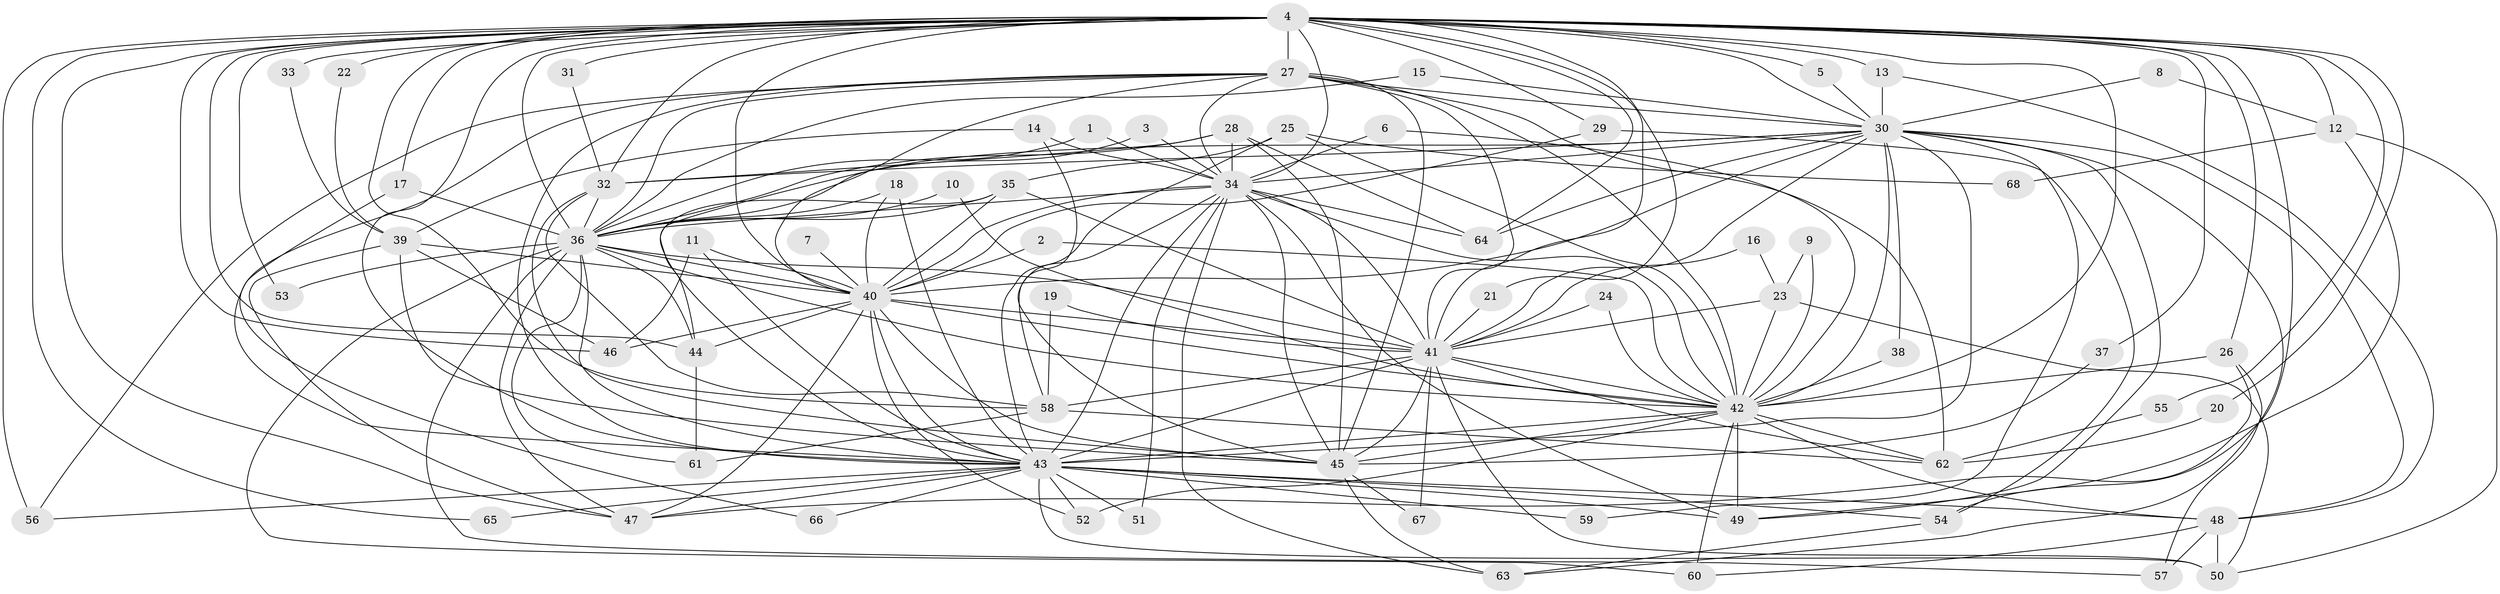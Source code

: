 // original degree distribution, {24: 0.02962962962962963, 28: 0.014814814814814815, 16: 0.007407407407407408, 27: 0.007407407407407408, 22: 0.014814814814814815, 2: 0.562962962962963, 5: 0.05925925925925926, 4: 0.08888888888888889, 10: 0.007407407407407408, 3: 0.17037037037037037, 6: 0.022222222222222223, 7: 0.014814814814814815}
// Generated by graph-tools (version 1.1) at 2025/25/03/09/25 03:25:37]
// undirected, 68 vertices, 194 edges
graph export_dot {
graph [start="1"]
  node [color=gray90,style=filled];
  1;
  2;
  3;
  4;
  5;
  6;
  7;
  8;
  9;
  10;
  11;
  12;
  13;
  14;
  15;
  16;
  17;
  18;
  19;
  20;
  21;
  22;
  23;
  24;
  25;
  26;
  27;
  28;
  29;
  30;
  31;
  32;
  33;
  34;
  35;
  36;
  37;
  38;
  39;
  40;
  41;
  42;
  43;
  44;
  45;
  46;
  47;
  48;
  49;
  50;
  51;
  52;
  53;
  54;
  55;
  56;
  57;
  58;
  59;
  60;
  61;
  62;
  63;
  64;
  65;
  66;
  67;
  68;
  1 -- 34 [weight=1.0];
  1 -- 36 [weight=1.0];
  2 -- 40 [weight=1.0];
  2 -- 42 [weight=1.0];
  3 -- 34 [weight=1.0];
  3 -- 43 [weight=1.0];
  4 -- 5 [weight=1.0];
  4 -- 12 [weight=1.0];
  4 -- 13 [weight=1.0];
  4 -- 17 [weight=1.0];
  4 -- 20 [weight=1.0];
  4 -- 21 [weight=1.0];
  4 -- 22 [weight=1.0];
  4 -- 26 [weight=1.0];
  4 -- 27 [weight=3.0];
  4 -- 29 [weight=2.0];
  4 -- 30 [weight=2.0];
  4 -- 31 [weight=1.0];
  4 -- 32 [weight=1.0];
  4 -- 33 [weight=1.0];
  4 -- 34 [weight=2.0];
  4 -- 36 [weight=2.0];
  4 -- 37 [weight=1.0];
  4 -- 40 [weight=3.0];
  4 -- 41 [weight=2.0];
  4 -- 42 [weight=4.0];
  4 -- 43 [weight=2.0];
  4 -- 44 [weight=2.0];
  4 -- 46 [weight=1.0];
  4 -- 47 [weight=1.0];
  4 -- 53 [weight=1.0];
  4 -- 54 [weight=1.0];
  4 -- 55 [weight=1.0];
  4 -- 56 [weight=1.0];
  4 -- 58 [weight=1.0];
  4 -- 64 [weight=1.0];
  4 -- 65 [weight=1.0];
  5 -- 30 [weight=1.0];
  6 -- 34 [weight=1.0];
  6 -- 42 [weight=1.0];
  7 -- 40 [weight=1.0];
  8 -- 12 [weight=1.0];
  8 -- 30 [weight=1.0];
  9 -- 23 [weight=1.0];
  9 -- 42 [weight=1.0];
  10 -- 36 [weight=1.0];
  10 -- 42 [weight=1.0];
  11 -- 40 [weight=1.0];
  11 -- 43 [weight=1.0];
  11 -- 46 [weight=1.0];
  12 -- 49 [weight=1.0];
  12 -- 50 [weight=1.0];
  12 -- 68 [weight=1.0];
  13 -- 30 [weight=1.0];
  13 -- 48 [weight=1.0];
  14 -- 34 [weight=1.0];
  14 -- 39 [weight=1.0];
  14 -- 45 [weight=1.0];
  15 -- 30 [weight=1.0];
  15 -- 36 [weight=1.0];
  16 -- 23 [weight=1.0];
  16 -- 41 [weight=1.0];
  17 -- 36 [weight=1.0];
  17 -- 43 [weight=1.0];
  18 -- 36 [weight=1.0];
  18 -- 40 [weight=1.0];
  18 -- 43 [weight=1.0];
  19 -- 41 [weight=1.0];
  19 -- 58 [weight=1.0];
  20 -- 62 [weight=1.0];
  21 -- 41 [weight=1.0];
  22 -- 39 [weight=1.0];
  23 -- 41 [weight=1.0];
  23 -- 42 [weight=1.0];
  23 -- 50 [weight=1.0];
  24 -- 41 [weight=1.0];
  24 -- 42 [weight=1.0];
  25 -- 35 [weight=1.0];
  25 -- 42 [weight=1.0];
  25 -- 43 [weight=1.0];
  25 -- 68 [weight=1.0];
  26 -- 42 [weight=1.0];
  26 -- 47 [weight=1.0];
  26 -- 57 [weight=1.0];
  27 -- 30 [weight=1.0];
  27 -- 34 [weight=1.0];
  27 -- 36 [weight=1.0];
  27 -- 40 [weight=2.0];
  27 -- 41 [weight=2.0];
  27 -- 42 [weight=1.0];
  27 -- 43 [weight=1.0];
  27 -- 45 [weight=1.0];
  27 -- 56 [weight=1.0];
  27 -- 62 [weight=1.0];
  27 -- 66 [weight=1.0];
  28 -- 32 [weight=1.0];
  28 -- 34 [weight=1.0];
  28 -- 36 [weight=1.0];
  28 -- 45 [weight=1.0];
  28 -- 64 [weight=1.0];
  29 -- 40 [weight=1.0];
  29 -- 54 [weight=1.0];
  30 -- 32 [weight=1.0];
  30 -- 34 [weight=1.0];
  30 -- 36 [weight=1.0];
  30 -- 38 [weight=1.0];
  30 -- 40 [weight=1.0];
  30 -- 41 [weight=1.0];
  30 -- 42 [weight=1.0];
  30 -- 43 [weight=5.0];
  30 -- 48 [weight=1.0];
  30 -- 49 [weight=1.0];
  30 -- 59 [weight=1.0];
  30 -- 63 [weight=1.0];
  30 -- 64 [weight=1.0];
  31 -- 32 [weight=1.0];
  32 -- 36 [weight=1.0];
  32 -- 45 [weight=1.0];
  32 -- 58 [weight=1.0];
  33 -- 39 [weight=1.0];
  34 -- 36 [weight=2.0];
  34 -- 40 [weight=2.0];
  34 -- 41 [weight=1.0];
  34 -- 42 [weight=1.0];
  34 -- 43 [weight=1.0];
  34 -- 45 [weight=1.0];
  34 -- 49 [weight=2.0];
  34 -- 51 [weight=1.0];
  34 -- 58 [weight=2.0];
  34 -- 63 [weight=1.0];
  34 -- 64 [weight=1.0];
  35 -- 36 [weight=1.0];
  35 -- 40 [weight=1.0];
  35 -- 41 [weight=1.0];
  35 -- 44 [weight=1.0];
  36 -- 40 [weight=1.0];
  36 -- 41 [weight=2.0];
  36 -- 42 [weight=2.0];
  36 -- 43 [weight=1.0];
  36 -- 44 [weight=2.0];
  36 -- 47 [weight=1.0];
  36 -- 53 [weight=1.0];
  36 -- 57 [weight=1.0];
  36 -- 60 [weight=1.0];
  36 -- 61 [weight=1.0];
  37 -- 45 [weight=1.0];
  38 -- 42 [weight=1.0];
  39 -- 40 [weight=1.0];
  39 -- 45 [weight=1.0];
  39 -- 46 [weight=1.0];
  39 -- 47 [weight=1.0];
  40 -- 41 [weight=3.0];
  40 -- 42 [weight=1.0];
  40 -- 43 [weight=1.0];
  40 -- 44 [weight=1.0];
  40 -- 45 [weight=1.0];
  40 -- 46 [weight=1.0];
  40 -- 47 [weight=1.0];
  40 -- 52 [weight=1.0];
  41 -- 42 [weight=1.0];
  41 -- 43 [weight=1.0];
  41 -- 45 [weight=1.0];
  41 -- 50 [weight=1.0];
  41 -- 58 [weight=1.0];
  41 -- 62 [weight=1.0];
  41 -- 67 [weight=1.0];
  42 -- 43 [weight=1.0];
  42 -- 45 [weight=1.0];
  42 -- 48 [weight=2.0];
  42 -- 49 [weight=1.0];
  42 -- 52 [weight=1.0];
  42 -- 60 [weight=1.0];
  42 -- 62 [weight=1.0];
  43 -- 47 [weight=1.0];
  43 -- 48 [weight=1.0];
  43 -- 49 [weight=1.0];
  43 -- 50 [weight=2.0];
  43 -- 51 [weight=1.0];
  43 -- 52 [weight=1.0];
  43 -- 54 [weight=1.0];
  43 -- 56 [weight=1.0];
  43 -- 59 [weight=1.0];
  43 -- 65 [weight=1.0];
  43 -- 66 [weight=1.0];
  44 -- 61 [weight=1.0];
  45 -- 63 [weight=1.0];
  45 -- 67 [weight=1.0];
  48 -- 50 [weight=1.0];
  48 -- 57 [weight=1.0];
  48 -- 60 [weight=1.0];
  54 -- 63 [weight=1.0];
  55 -- 62 [weight=1.0];
  58 -- 61 [weight=1.0];
  58 -- 62 [weight=1.0];
}
